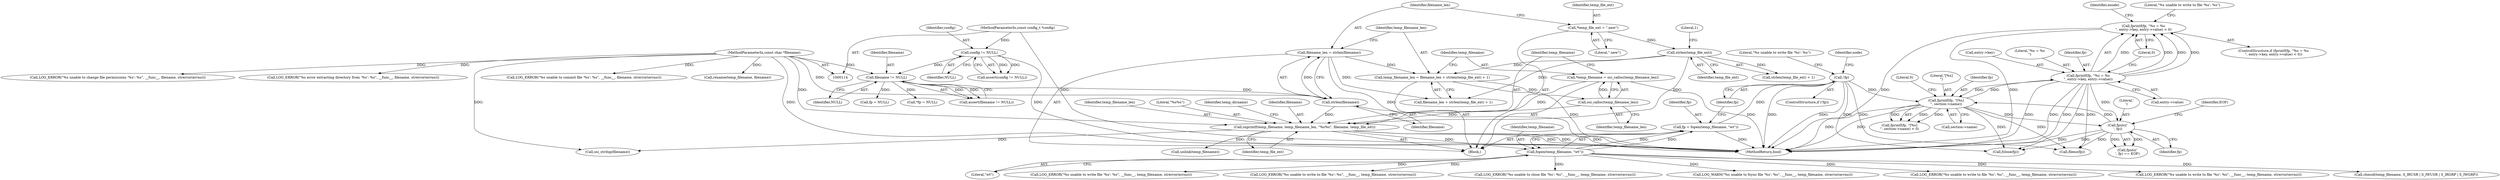 digraph "0_Android_472271b153c5dc53c28beac55480a8d8434b2d5c_56@API" {
"1000294" [label="(Call,fprintf(fp, \"%s = %s\n\", entry->key, entry->value) < 0)"];
"1000295" [label="(Call,fprintf(fp, \"%s = %s\n\", entry->key, entry->value))"];
"1000252" [label="(Call,fprintf(fp, \"[%s]\n\", section->name))"];
"1000324" [label="(Call,fputc('\n', fp))"];
"1000214" [label="(Call,!fp)"];
"1000208" [label="(Call,fp = fopen(temp_filename, \"wt\"))"];
"1000210" [label="(Call,fopen(temp_filename, \"wt\"))"];
"1000163" [label="(Call,snprintf(temp_filename, temp_filename_len, \"%s%s\", filename, temp_file_ext))"];
"1000159" [label="(Call,*temp_filename = osi_calloc(temp_filename_len))"];
"1000161" [label="(Call,osi_calloc(temp_filename_len))"];
"1000150" [label="(Call,temp_filename_len = filename_len + strlen(temp_file_ext) + 1)"];
"1000145" [label="(Call,filename_len = strlen(filename))"];
"1000147" [label="(Call,strlen(filename))"];
"1000123" [label="(Call,filename != NULL)"];
"1000116" [label="(MethodParameterIn,const char *filename)"];
"1000119" [label="(Call,config != NULL)"];
"1000115" [label="(MethodParameterIn,const config_t *config)"];
"1000155" [label="(Call,strlen(temp_file_ext))"];
"1000141" [label="(Call,*temp_file_ext = \".new\")"];
"1000326" [label="(Identifier,fp)"];
"1000117" [label="(Block,)"];
"1000298" [label="(Call,entry->key)"];
"1000120" [label="(Identifier,config)"];
"1000295" [label="(Call,fprintf(fp, \"%s = %s\n\", entry->key, entry->value))"];
"1000293" [label="(ControlStructure,if (fprintf(fp, \"%s = %s\n\", entry->key, entry->value) < 0))"];
"1000362" [label="(Call,fp = NULL)"];
"1000304" [label="(Literal,0)"];
"1000254" [label="(Literal,\"[%s]\n\")"];
"1000137" [label="(Call,*fp = NULL)"];
"1000161" [label="(Call,osi_calloc(temp_filename_len))"];
"1000218" [label="(Literal,\"%s unable to write file '%s': %s\")"];
"1000122" [label="(Call,assert(filename != NULL))"];
"1000154" [label="(Call,strlen(temp_file_ext) + 1)"];
"1000162" [label="(Identifier,temp_filename_len)"];
"1000433" [label="(Call,unlink(temp_filename))"];
"1000116" [label="(MethodParameterIn,const char *filename)"];
"1000307" [label="(Literal,\"%s unable to write to file '%s': %s\")"];
"1000437" [label="(Call,fclose(fp))"];
"1000125" [label="(Identifier,NULL)"];
"1000297" [label="(Literal,\"%s = %s\n\")"];
"1000212" [label="(Literal,\"wt\")"];
"1000253" [label="(Identifier,fp)"];
"1000118" [label="(Call,assert(config != NULL))"];
"1000255" [label="(Call,section->name)"];
"1000323" [label="(Call,fputc('\n', fp) == EOF)"];
"1000147" [label="(Call,strlen(filename))"];
"1000150" [label="(Call,temp_filename_len = filename_len + strlen(temp_file_ext) + 1)"];
"1000227" [label="(Identifier,node)"];
"1000159" [label="(Call,*temp_filename = osi_calloc(temp_filename_len))"];
"1000165" [label="(Identifier,temp_filename_len)"];
"1000172" [label="(Call,osi_strdup(filename))"];
"1000217" [label="(Call,LOG_ERROR(\"%s unable to write file '%s': %s\", __func__, temp_filename, strerror(errno)))"];
"1000209" [label="(Identifier,fp)"];
"1000329" [label="(Call,LOG_ERROR(\"%s unable to write to file '%s': %s\", __func__, temp_filename, strerror(errno)))"];
"1000164" [label="(Identifier,temp_filename)"];
"1000160" [label="(Identifier,temp_filename)"];
"1000143" [label="(Literal,\".new\")"];
"1000324" [label="(Call,fputc('\n', fp))"];
"1000142" [label="(Identifier,temp_file_ext)"];
"1000355" [label="(Call,LOG_ERROR(\"%s unable to close file '%s': %s\", __func__, temp_filename, strerror(errno)))"];
"1000151" [label="(Identifier,temp_filename_len)"];
"1000115" [label="(MethodParameterIn,const config_t *config)"];
"1000166" [label="(Literal,\"%s%s\")"];
"1000325" [label="(Literal,'\n')"];
"1000141" [label="(Call,*temp_file_ext = \".new\")"];
"1000379" [label="(Call,LOG_ERROR(\"%s unable to change file permissions '%s': %s\", __func__, filename, strerror(errno)))"];
"1000208" [label="(Call,fp = fopen(temp_filename, \"wt\"))"];
"1000156" [label="(Identifier,temp_file_ext)"];
"1000211" [label="(Identifier,temp_filename)"];
"1000294" [label="(Call,fprintf(fp, \"%s = %s\n\", entry->key, entry->value) < 0)"];
"1000183" [label="(Call,LOG_ERROR(\"%s error extracting directory from '%s': %s\", __func__, filename, strerror(errno)))"];
"1000210" [label="(Call,fopen(temp_filename, \"wt\"))"];
"1000214" [label="(Call,!fp)"];
"1000252" [label="(Call,fprintf(fp, \"[%s]\n\", section->name))"];
"1000296" [label="(Identifier,fp)"];
"1000155" [label="(Call,strlen(temp_file_ext))"];
"1000171" [label="(Identifier,temp_dirname)"];
"1000146" [label="(Identifier,filename_len)"];
"1000327" [label="(Identifier,EOF)"];
"1000452" [label="(MethodReturn,bool)"];
"1000343" [label="(Call,LOG_WARN(\"%s unable to fsync file '%s': %s\", __func__, temp_filename, strerror(errno)))"];
"1000394" [label="(Call,LOG_ERROR(\"%s unable to commit file '%s': %s\", __func__, filename, strerror(errno)))"];
"1000145" [label="(Call,filename_len = strlen(filename))"];
"1000163" [label="(Call,snprintf(temp_filename, temp_filename_len, \"%s%s\", filename, temp_file_ext))"];
"1000157" [label="(Literal,1)"];
"1000251" [label="(Call,fprintf(fp, \"[%s]\n\", section->name) < 0)"];
"1000167" [label="(Identifier,filename)"];
"1000119" [label="(Call,config != NULL)"];
"1000124" [label="(Identifier,filename)"];
"1000213" [label="(ControlStructure,if (!fp))"];
"1000258" [label="(Literal,0)"];
"1000123" [label="(Call,filename != NULL)"];
"1000260" [label="(Call,LOG_ERROR(\"%s unable to write to file '%s': %s\", __func__, temp_filename, strerror(errno)))"];
"1000168" [label="(Identifier,temp_file_ext)"];
"1000388" [label="(Call,rename(temp_filename, filename))"];
"1000301" [label="(Call,entry->value)"];
"1000152" [label="(Call,filename_len + strlen(temp_file_ext) + 1)"];
"1000306" [label="(Call,LOG_ERROR(\"%s unable to write to file '%s': %s\", __func__, temp_filename, strerror(errno)))"];
"1000367" [label="(Call,chmod(temp_filename, S_IRUSR | S_IWUSR | S_IRGRP | S_IWGRP))"];
"1000282" [label="(Identifier,enode)"];
"1000339" [label="(Call,fileno(fp))"];
"1000148" [label="(Identifier,filename)"];
"1000215" [label="(Identifier,fp)"];
"1000121" [label="(Identifier,NULL)"];
"1000294" -> "1000293"  [label="AST: "];
"1000294" -> "1000304"  [label="CFG: "];
"1000295" -> "1000294"  [label="AST: "];
"1000304" -> "1000294"  [label="AST: "];
"1000307" -> "1000294"  [label="CFG: "];
"1000282" -> "1000294"  [label="CFG: "];
"1000294" -> "1000452"  [label="DDG: "];
"1000294" -> "1000452"  [label="DDG: "];
"1000295" -> "1000294"  [label="DDG: "];
"1000295" -> "1000294"  [label="DDG: "];
"1000295" -> "1000294"  [label="DDG: "];
"1000295" -> "1000294"  [label="DDG: "];
"1000295" -> "1000301"  [label="CFG: "];
"1000296" -> "1000295"  [label="AST: "];
"1000297" -> "1000295"  [label="AST: "];
"1000298" -> "1000295"  [label="AST: "];
"1000301" -> "1000295"  [label="AST: "];
"1000304" -> "1000295"  [label="CFG: "];
"1000295" -> "1000452"  [label="DDG: "];
"1000295" -> "1000452"  [label="DDG: "];
"1000295" -> "1000452"  [label="DDG: "];
"1000295" -> "1000252"  [label="DDG: "];
"1000252" -> "1000295"  [label="DDG: "];
"1000295" -> "1000324"  [label="DDG: "];
"1000295" -> "1000339"  [label="DDG: "];
"1000295" -> "1000437"  [label="DDG: "];
"1000252" -> "1000251"  [label="AST: "];
"1000252" -> "1000255"  [label="CFG: "];
"1000253" -> "1000252"  [label="AST: "];
"1000254" -> "1000252"  [label="AST: "];
"1000255" -> "1000252"  [label="AST: "];
"1000258" -> "1000252"  [label="CFG: "];
"1000252" -> "1000452"  [label="DDG: "];
"1000252" -> "1000452"  [label="DDG: "];
"1000252" -> "1000251"  [label="DDG: "];
"1000252" -> "1000251"  [label="DDG: "];
"1000252" -> "1000251"  [label="DDG: "];
"1000324" -> "1000252"  [label="DDG: "];
"1000214" -> "1000252"  [label="DDG: "];
"1000252" -> "1000324"  [label="DDG: "];
"1000252" -> "1000339"  [label="DDG: "];
"1000252" -> "1000437"  [label="DDG: "];
"1000324" -> "1000323"  [label="AST: "];
"1000324" -> "1000326"  [label="CFG: "];
"1000325" -> "1000324"  [label="AST: "];
"1000326" -> "1000324"  [label="AST: "];
"1000327" -> "1000324"  [label="CFG: "];
"1000324" -> "1000452"  [label="DDG: "];
"1000324" -> "1000323"  [label="DDG: "];
"1000324" -> "1000323"  [label="DDG: "];
"1000324" -> "1000339"  [label="DDG: "];
"1000324" -> "1000437"  [label="DDG: "];
"1000214" -> "1000213"  [label="AST: "];
"1000214" -> "1000215"  [label="CFG: "];
"1000215" -> "1000214"  [label="AST: "];
"1000218" -> "1000214"  [label="CFG: "];
"1000227" -> "1000214"  [label="CFG: "];
"1000214" -> "1000452"  [label="DDG: "];
"1000214" -> "1000452"  [label="DDG: "];
"1000208" -> "1000214"  [label="DDG: "];
"1000214" -> "1000339"  [label="DDG: "];
"1000214" -> "1000437"  [label="DDG: "];
"1000208" -> "1000117"  [label="AST: "];
"1000208" -> "1000210"  [label="CFG: "];
"1000209" -> "1000208"  [label="AST: "];
"1000210" -> "1000208"  [label="AST: "];
"1000215" -> "1000208"  [label="CFG: "];
"1000208" -> "1000452"  [label="DDG: "];
"1000210" -> "1000208"  [label="DDG: "];
"1000210" -> "1000208"  [label="DDG: "];
"1000210" -> "1000212"  [label="CFG: "];
"1000211" -> "1000210"  [label="AST: "];
"1000212" -> "1000210"  [label="AST: "];
"1000163" -> "1000210"  [label="DDG: "];
"1000210" -> "1000217"  [label="DDG: "];
"1000210" -> "1000260"  [label="DDG: "];
"1000210" -> "1000306"  [label="DDG: "];
"1000210" -> "1000329"  [label="DDG: "];
"1000210" -> "1000343"  [label="DDG: "];
"1000210" -> "1000355"  [label="DDG: "];
"1000210" -> "1000367"  [label="DDG: "];
"1000163" -> "1000117"  [label="AST: "];
"1000163" -> "1000168"  [label="CFG: "];
"1000164" -> "1000163"  [label="AST: "];
"1000165" -> "1000163"  [label="AST: "];
"1000166" -> "1000163"  [label="AST: "];
"1000167" -> "1000163"  [label="AST: "];
"1000168" -> "1000163"  [label="AST: "];
"1000171" -> "1000163"  [label="CFG: "];
"1000163" -> "1000452"  [label="DDG: "];
"1000163" -> "1000452"  [label="DDG: "];
"1000163" -> "1000452"  [label="DDG: "];
"1000159" -> "1000163"  [label="DDG: "];
"1000161" -> "1000163"  [label="DDG: "];
"1000147" -> "1000163"  [label="DDG: "];
"1000116" -> "1000163"  [label="DDG: "];
"1000155" -> "1000163"  [label="DDG: "];
"1000163" -> "1000172"  [label="DDG: "];
"1000163" -> "1000433"  [label="DDG: "];
"1000159" -> "1000117"  [label="AST: "];
"1000159" -> "1000161"  [label="CFG: "];
"1000160" -> "1000159"  [label="AST: "];
"1000161" -> "1000159"  [label="AST: "];
"1000164" -> "1000159"  [label="CFG: "];
"1000159" -> "1000452"  [label="DDG: "];
"1000161" -> "1000159"  [label="DDG: "];
"1000161" -> "1000162"  [label="CFG: "];
"1000162" -> "1000161"  [label="AST: "];
"1000150" -> "1000161"  [label="DDG: "];
"1000150" -> "1000117"  [label="AST: "];
"1000150" -> "1000152"  [label="CFG: "];
"1000151" -> "1000150"  [label="AST: "];
"1000152" -> "1000150"  [label="AST: "];
"1000160" -> "1000150"  [label="CFG: "];
"1000150" -> "1000452"  [label="DDG: "];
"1000145" -> "1000150"  [label="DDG: "];
"1000155" -> "1000150"  [label="DDG: "];
"1000145" -> "1000117"  [label="AST: "];
"1000145" -> "1000147"  [label="CFG: "];
"1000146" -> "1000145"  [label="AST: "];
"1000147" -> "1000145"  [label="AST: "];
"1000151" -> "1000145"  [label="CFG: "];
"1000145" -> "1000452"  [label="DDG: "];
"1000147" -> "1000145"  [label="DDG: "];
"1000145" -> "1000152"  [label="DDG: "];
"1000147" -> "1000148"  [label="CFG: "];
"1000148" -> "1000147"  [label="AST: "];
"1000123" -> "1000147"  [label="DDG: "];
"1000116" -> "1000147"  [label="DDG: "];
"1000123" -> "1000122"  [label="AST: "];
"1000123" -> "1000125"  [label="CFG: "];
"1000124" -> "1000123"  [label="AST: "];
"1000125" -> "1000123"  [label="AST: "];
"1000122" -> "1000123"  [label="CFG: "];
"1000123" -> "1000122"  [label="DDG: "];
"1000123" -> "1000122"  [label="DDG: "];
"1000116" -> "1000123"  [label="DDG: "];
"1000119" -> "1000123"  [label="DDG: "];
"1000123" -> "1000137"  [label="DDG: "];
"1000123" -> "1000362"  [label="DDG: "];
"1000116" -> "1000114"  [label="AST: "];
"1000116" -> "1000452"  [label="DDG: "];
"1000116" -> "1000172"  [label="DDG: "];
"1000116" -> "1000183"  [label="DDG: "];
"1000116" -> "1000379"  [label="DDG: "];
"1000116" -> "1000388"  [label="DDG: "];
"1000116" -> "1000394"  [label="DDG: "];
"1000119" -> "1000118"  [label="AST: "];
"1000119" -> "1000121"  [label="CFG: "];
"1000120" -> "1000119"  [label="AST: "];
"1000121" -> "1000119"  [label="AST: "];
"1000118" -> "1000119"  [label="CFG: "];
"1000119" -> "1000452"  [label="DDG: "];
"1000119" -> "1000118"  [label="DDG: "];
"1000119" -> "1000118"  [label="DDG: "];
"1000115" -> "1000119"  [label="DDG: "];
"1000115" -> "1000114"  [label="AST: "];
"1000115" -> "1000452"  [label="DDG: "];
"1000155" -> "1000154"  [label="AST: "];
"1000155" -> "1000156"  [label="CFG: "];
"1000156" -> "1000155"  [label="AST: "];
"1000157" -> "1000155"  [label="CFG: "];
"1000155" -> "1000152"  [label="DDG: "];
"1000155" -> "1000154"  [label="DDG: "];
"1000141" -> "1000155"  [label="DDG: "];
"1000141" -> "1000117"  [label="AST: "];
"1000141" -> "1000143"  [label="CFG: "];
"1000142" -> "1000141"  [label="AST: "];
"1000143" -> "1000141"  [label="AST: "];
"1000146" -> "1000141"  [label="CFG: "];
}
